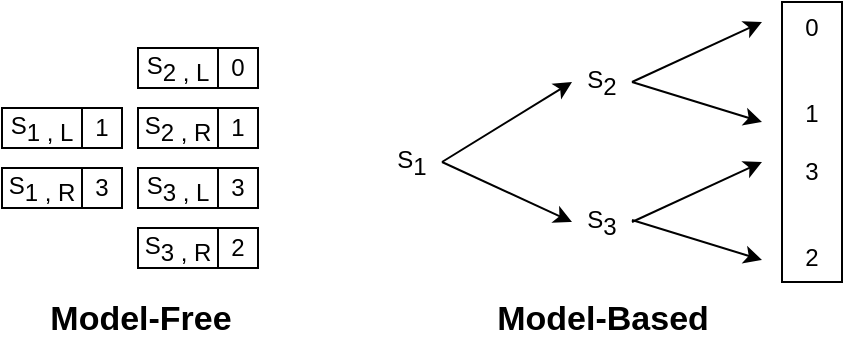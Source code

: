 <mxfile version="20.6.0" type="github">
  <diagram id="vQhc-LN_o8leNg1Mxk0Y" name="Seite-1">
    <mxGraphModel dx="2066" dy="1014" grid="1" gridSize="10" guides="1" tooltips="1" connect="1" arrows="1" fold="1" page="1" pageScale="1" pageWidth="827" pageHeight="1169" math="0" shadow="0">
      <root>
        <mxCell id="0" />
        <mxCell id="1" parent="0" />
        <mxCell id="opA1cYsUA3QZYckgHqJ2-53" value="S&lt;sub style=&quot;font-size: 12px;&quot;&gt;1 , L&lt;/sub&gt;" style="rounded=0;whiteSpace=wrap;html=1;fontSize=12;fontFamily=Helvetica;" parent="1" vertex="1">
          <mxGeometry x="20" y="80" width="40" height="20" as="geometry" />
        </mxCell>
        <mxCell id="opA1cYsUA3QZYckgHqJ2-54" value="S&lt;sub style=&quot;font-size: 12px;&quot;&gt;1 , R&lt;/sub&gt;" style="rounded=0;whiteSpace=wrap;html=1;fontSize=12;fontFamily=Helvetica;" parent="1" vertex="1">
          <mxGeometry x="20" y="110" width="40" height="20" as="geometry" />
        </mxCell>
        <mxCell id="opA1cYsUA3QZYckgHqJ2-55" value="S&lt;sub style=&quot;font-size: 12px;&quot;&gt;2 , L&lt;/sub&gt;" style="rounded=0;whiteSpace=wrap;html=1;fontSize=12;fontFamily=Helvetica;" parent="1" vertex="1">
          <mxGeometry x="88" y="50" width="40" height="20" as="geometry" />
        </mxCell>
        <mxCell id="opA1cYsUA3QZYckgHqJ2-56" value="S&lt;sub style=&quot;font-size: 12px;&quot;&gt;2&amp;nbsp;, R&lt;/sub&gt;" style="rounded=0;whiteSpace=wrap;html=1;fontSize=12;fontFamily=Helvetica;" parent="1" vertex="1">
          <mxGeometry x="88" y="80" width="40" height="20" as="geometry" />
        </mxCell>
        <mxCell id="opA1cYsUA3QZYckgHqJ2-57" value="S&lt;sub style=&quot;font-size: 12px;&quot;&gt;3&amp;nbsp;, L&lt;/sub&gt;" style="rounded=0;whiteSpace=wrap;html=1;fontSize=12;fontFamily=Helvetica;" parent="1" vertex="1">
          <mxGeometry x="88" y="110" width="40" height="20" as="geometry" />
        </mxCell>
        <mxCell id="opA1cYsUA3QZYckgHqJ2-58" value="S&lt;sub style=&quot;font-size: 12px;&quot;&gt;3&amp;nbsp;, R&lt;/sub&gt;" style="rounded=0;whiteSpace=wrap;html=1;fontSize=12;fontFamily=Helvetica;" parent="1" vertex="1">
          <mxGeometry x="88" y="140" width="40" height="20" as="geometry" />
        </mxCell>
        <mxCell id="opA1cYsUA3QZYckgHqJ2-59" value="1" style="whiteSpace=wrap;html=1;aspect=fixed;fontSize=12;fontFamily=Helvetica;" parent="1" vertex="1">
          <mxGeometry x="60" y="80" width="20" height="20" as="geometry" />
        </mxCell>
        <mxCell id="opA1cYsUA3QZYckgHqJ2-60" value="3" style="whiteSpace=wrap;html=1;aspect=fixed;fontSize=12;fontFamily=Helvetica;" parent="1" vertex="1">
          <mxGeometry x="60" y="110" width="20" height="20" as="geometry" />
        </mxCell>
        <mxCell id="opA1cYsUA3QZYckgHqJ2-61" value="0" style="whiteSpace=wrap;html=1;aspect=fixed;fontSize=12;fontFamily=Helvetica;" parent="1" vertex="1">
          <mxGeometry x="128" y="50" width="20" height="20" as="geometry" />
        </mxCell>
        <mxCell id="opA1cYsUA3QZYckgHqJ2-62" value="1" style="whiteSpace=wrap;html=1;aspect=fixed;fontSize=12;fontFamily=Helvetica;" parent="1" vertex="1">
          <mxGeometry x="128" y="80" width="20" height="20" as="geometry" />
        </mxCell>
        <mxCell id="opA1cYsUA3QZYckgHqJ2-63" value="3" style="whiteSpace=wrap;html=1;aspect=fixed;fontSize=12;fontFamily=Helvetica;" parent="1" vertex="1">
          <mxGeometry x="128" y="110" width="20" height="20" as="geometry" />
        </mxCell>
        <mxCell id="opA1cYsUA3QZYckgHqJ2-64" value="2" style="whiteSpace=wrap;html=1;aspect=fixed;fontSize=12;fontFamily=Helvetica;" parent="1" vertex="1">
          <mxGeometry x="128" y="140" width="20" height="20" as="geometry" />
        </mxCell>
        <mxCell id="opA1cYsUA3QZYckgHqJ2-65" value="&lt;font style=&quot;font-size: 17px;&quot;&gt;Model-Free&lt;/font&gt;" style="text;strokeColor=none;fillColor=none;html=1;fontSize=17;fontStyle=1;verticalAlign=middle;align=center;fontFamily=Helvetica;" parent="1" vertex="1">
          <mxGeometry x="39" y="166" width="100" height="40" as="geometry" />
        </mxCell>
        <mxCell id="opA1cYsUA3QZYckgHqJ2-66" value="&lt;font style=&quot;font-size: 17px;&quot;&gt;Model-Based&lt;/font&gt;" style="text;strokeColor=none;fillColor=none;html=1;fontSize=12;fontStyle=1;verticalAlign=middle;align=center;fontFamily=Helvetica;" parent="1" vertex="1">
          <mxGeometry x="270" y="166" width="100" height="40" as="geometry" />
        </mxCell>
        <mxCell id="JH3MhuxvR2pmWHtQqcPl-2" value="&lt;font style=&quot;font-size: 12px;&quot;&gt;S&lt;/font&gt;&lt;sub style=&quot;font-size: 12px;&quot;&gt;&lt;font style=&quot;font-size: 12px;&quot;&gt;1&lt;/font&gt;&lt;br style=&quot;font-size: 12px;&quot;&gt;&lt;/sub&gt;" style="text;html=1;strokeColor=none;fillColor=none;align=center;verticalAlign=middle;whiteSpace=wrap;rounded=0;fontSize=12;fontFamily=Helvetica;" parent="1" vertex="1">
          <mxGeometry x="210" y="97" width="30" height="20" as="geometry" />
        </mxCell>
        <mxCell id="JH3MhuxvR2pmWHtQqcPl-3" value="&lt;span style=&quot;font-size: 12px;&quot;&gt;S&lt;sub style=&quot;font-size: 12px;&quot;&gt;2&lt;/sub&gt;&lt;/span&gt;" style="text;html=1;strokeColor=none;fillColor=none;align=center;verticalAlign=middle;whiteSpace=wrap;rounded=0;fontSize=12;fontFamily=Helvetica;" parent="1" vertex="1">
          <mxGeometry x="305" y="57" width="30" height="20" as="geometry" />
        </mxCell>
        <mxCell id="JH3MhuxvR2pmWHtQqcPl-6" value="" style="endArrow=classic;html=1;rounded=0;fontSize=12;exitX=1;exitY=0.5;exitDx=0;exitDy=0;entryX=0;entryY=0.5;entryDx=0;entryDy=0;fontFamily=Helvetica;" parent="1" source="JH3MhuxvR2pmWHtQqcPl-2" target="JH3MhuxvR2pmWHtQqcPl-3" edge="1">
          <mxGeometry width="50" height="50" relative="1" as="geometry">
            <mxPoint x="290" y="267" as="sourcePoint" />
            <mxPoint x="340" y="217" as="targetPoint" />
          </mxGeometry>
        </mxCell>
        <mxCell id="JH3MhuxvR2pmWHtQqcPl-7" value="" style="endArrow=classic;html=1;rounded=0;fontSize=12;exitX=1;exitY=0.5;exitDx=0;exitDy=0;entryX=0;entryY=0.5;entryDx=0;entryDy=0;fontFamily=Helvetica;" parent="1" source="JH3MhuxvR2pmWHtQqcPl-2" target="JH3MhuxvR2pmWHtQqcPl-8" edge="1">
          <mxGeometry width="50" height="50" relative="1" as="geometry">
            <mxPoint x="290" y="267" as="sourcePoint" />
            <mxPoint x="340" y="217" as="targetPoint" />
          </mxGeometry>
        </mxCell>
        <mxCell id="JH3MhuxvR2pmWHtQqcPl-8" value="&lt;span style=&quot;font-size: 12px;&quot;&gt;S&lt;sub style=&quot;font-size: 12px;&quot;&gt;3&lt;/sub&gt;&lt;/span&gt;" style="text;html=1;strokeColor=none;fillColor=none;align=center;verticalAlign=middle;whiteSpace=wrap;rounded=0;fontSize=12;fontFamily=Helvetica;" parent="1" vertex="1">
          <mxGeometry x="305" y="127" width="30" height="20" as="geometry" />
        </mxCell>
        <mxCell id="JH3MhuxvR2pmWHtQqcPl-9" value="" style="endArrow=classic;html=1;rounded=0;fontSize=12;exitX=1;exitY=0.5;exitDx=0;exitDy=0;entryX=0;entryY=0.5;entryDx=0;entryDy=0;fontFamily=Helvetica;" parent="1" edge="1">
          <mxGeometry width="50" height="50" relative="1" as="geometry">
            <mxPoint x="335" y="67" as="sourcePoint" />
            <mxPoint x="400" y="37" as="targetPoint" />
          </mxGeometry>
        </mxCell>
        <mxCell id="JH3MhuxvR2pmWHtQqcPl-10" value="" style="endArrow=classic;html=1;rounded=0;fontSize=12;exitX=1;exitY=0.5;exitDx=0;exitDy=0;entryX=0;entryY=0.5;entryDx=0;entryDy=0;fontFamily=Helvetica;" parent="1" edge="1">
          <mxGeometry width="50" height="50" relative="1" as="geometry">
            <mxPoint x="335" y="67" as="sourcePoint" />
            <mxPoint x="400" y="87" as="targetPoint" />
          </mxGeometry>
        </mxCell>
        <mxCell id="JH3MhuxvR2pmWHtQqcPl-11" value="" style="endArrow=classic;html=1;rounded=0;fontSize=12;exitX=1;exitY=0.5;exitDx=0;exitDy=0;entryX=0;entryY=0.5;entryDx=0;entryDy=0;fontFamily=Helvetica;" parent="1" edge="1">
          <mxGeometry width="50" height="50" relative="1" as="geometry">
            <mxPoint x="335" y="137" as="sourcePoint" />
            <mxPoint x="400" y="107" as="targetPoint" />
          </mxGeometry>
        </mxCell>
        <mxCell id="JH3MhuxvR2pmWHtQqcPl-12" value="" style="endArrow=classic;html=1;rounded=0;fontSize=12;exitX=1;exitY=0.5;exitDx=0;exitDy=0;entryX=0;entryY=0.5;entryDx=0;entryDy=0;fontFamily=Helvetica;" parent="1" edge="1">
          <mxGeometry width="50" height="50" relative="1" as="geometry">
            <mxPoint x="335" y="136" as="sourcePoint" />
            <mxPoint x="400" y="156" as="targetPoint" />
          </mxGeometry>
        </mxCell>
        <mxCell id="JH3MhuxvR2pmWHtQqcPl-13" value="0&lt;br style=&quot;font-size: 12px;&quot;&gt;&lt;br style=&quot;font-size: 12px;&quot;&gt;&lt;br style=&quot;font-size: 12px;&quot;&gt;1&lt;br style=&quot;font-size: 12px;&quot;&gt;&lt;br style=&quot;font-size: 12px;&quot;&gt;3&lt;br style=&quot;font-size: 12px;&quot;&gt;&lt;br style=&quot;font-size: 12px;&quot;&gt;&lt;br style=&quot;font-size: 12px;&quot;&gt;2&lt;br style=&quot;font-size: 12px;&quot;&gt;" style="rounded=0;whiteSpace=wrap;html=1;fontSize=12;fontFamily=Helvetica;" parent="1" vertex="1">
          <mxGeometry x="410" y="27" width="30" height="140" as="geometry" />
        </mxCell>
      </root>
    </mxGraphModel>
  </diagram>
</mxfile>
